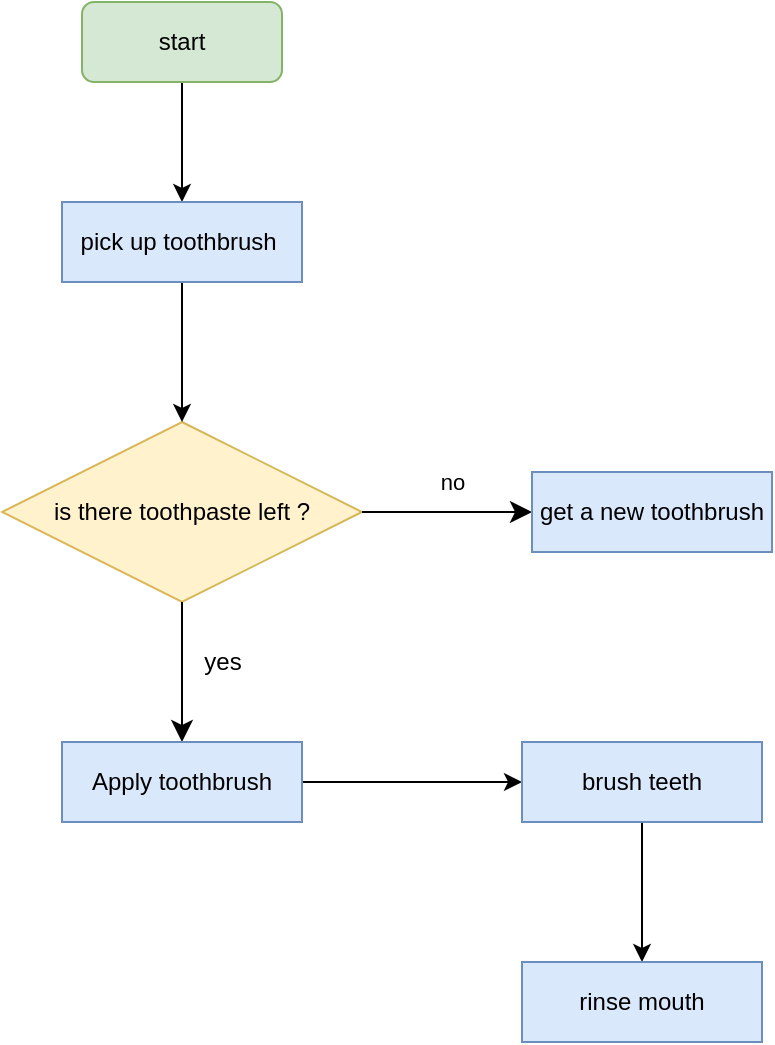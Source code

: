 <mxfile version="24.7.17">
  <diagram id="C5RBs43oDa-KdzZeNtuy" name="Page-1">
    <mxGraphModel dx="820" dy="1724" grid="1" gridSize="10" guides="1" tooltips="1" connect="1" arrows="1" fold="1" page="1" pageScale="1" pageWidth="827" pageHeight="1169" math="0" shadow="0">
      <root>
        <mxCell id="WIyWlLk6GJQsqaUBKTNV-0" />
        <mxCell id="WIyWlLk6GJQsqaUBKTNV-1" parent="WIyWlLk6GJQsqaUBKTNV-0" />
        <mxCell id="GR5yromeo0_nnMttp6pE-23" style="edgeStyle=orthogonalEdgeStyle;rounded=0;orthogonalLoop=1;jettySize=auto;html=1;entryX=0.5;entryY=0;entryDx=0;entryDy=0;" edge="1" parent="WIyWlLk6GJQsqaUBKTNV-1" source="GR5yromeo0_nnMttp6pE-0" target="GR5yromeo0_nnMttp6pE-3">
          <mxGeometry relative="1" as="geometry" />
        </mxCell>
        <mxCell id="GR5yromeo0_nnMttp6pE-0" value="start" style="rounded=1;whiteSpace=wrap;html=1;fillColor=#d5e8d4;strokeColor=#82b366;" vertex="1" parent="WIyWlLk6GJQsqaUBKTNV-1">
          <mxGeometry x="240" y="-1000" width="100" height="40" as="geometry" />
        </mxCell>
        <mxCell id="GR5yromeo0_nnMttp6pE-1" value="is there toothpaste left ?" style="rhombus;whiteSpace=wrap;html=1;fillColor=#fff2cc;strokeColor=#d6b656;" vertex="1" parent="WIyWlLk6GJQsqaUBKTNV-1">
          <mxGeometry x="200" y="-790" width="180" height="90" as="geometry" />
        </mxCell>
        <mxCell id="GR5yromeo0_nnMttp6pE-22" style="edgeStyle=orthogonalEdgeStyle;rounded=0;orthogonalLoop=1;jettySize=auto;html=1;entryX=0.5;entryY=0;entryDx=0;entryDy=0;" edge="1" parent="WIyWlLk6GJQsqaUBKTNV-1" source="GR5yromeo0_nnMttp6pE-3" target="GR5yromeo0_nnMttp6pE-1">
          <mxGeometry relative="1" as="geometry" />
        </mxCell>
        <mxCell id="GR5yromeo0_nnMttp6pE-3" value="pick up toothbrush&amp;nbsp;" style="rounded=0;whiteSpace=wrap;html=1;fillColor=#dae8fc;strokeColor=#6c8ebf;" vertex="1" parent="WIyWlLk6GJQsqaUBKTNV-1">
          <mxGeometry x="230" y="-900" width="120" height="40" as="geometry" />
        </mxCell>
        <mxCell id="GR5yromeo0_nnMttp6pE-6" value="yes" style="endArrow=classic;html=1;rounded=0;fontSize=12;startSize=8;endSize=8;curved=1;entryX=0.5;entryY=0;entryDx=0;entryDy=0;exitX=0.5;exitY=1;exitDx=0;exitDy=0;" edge="1" parent="WIyWlLk6GJQsqaUBKTNV-1" source="GR5yromeo0_nnMttp6pE-1" target="GR5yromeo0_nnMttp6pE-14">
          <mxGeometry x="-0.143" y="20" width="50" height="50" relative="1" as="geometry">
            <mxPoint x="335" y="-722" as="sourcePoint" />
            <mxPoint x="540" y="-640" as="targetPoint" />
            <mxPoint as="offset" />
          </mxGeometry>
        </mxCell>
        <mxCell id="GR5yromeo0_nnMttp6pE-7" style="edgeStyle=none;curved=1;rounded=0;orthogonalLoop=1;jettySize=auto;html=1;exitX=0.5;exitY=1;exitDx=0;exitDy=0;fontSize=12;startSize=8;endSize=8;" edge="1" parent="WIyWlLk6GJQsqaUBKTNV-1" source="GR5yromeo0_nnMttp6pE-3" target="GR5yromeo0_nnMttp6pE-3">
          <mxGeometry relative="1" as="geometry" />
        </mxCell>
        <mxCell id="GR5yromeo0_nnMttp6pE-8" value="" style="endArrow=classic;html=1;rounded=0;fontSize=12;startSize=8;endSize=8;curved=1;exitX=1;exitY=0.5;exitDx=0;exitDy=0;entryX=0;entryY=0.5;entryDx=0;entryDy=0;" edge="1" parent="WIyWlLk6GJQsqaUBKTNV-1" source="GR5yromeo0_nnMttp6pE-1" target="GR5yromeo0_nnMttp6pE-13">
          <mxGeometry width="50" height="50" relative="1" as="geometry">
            <mxPoint x="530" y="-770" as="sourcePoint" />
            <mxPoint x="460" y="-750" as="targetPoint" />
          </mxGeometry>
        </mxCell>
        <mxCell id="GR5yromeo0_nnMttp6pE-24" value="no" style="edgeLabel;html=1;align=center;verticalAlign=middle;resizable=0;points=[];" vertex="1" connectable="0" parent="GR5yromeo0_nnMttp6pE-8">
          <mxGeometry x="0.048" y="-2" relative="1" as="geometry">
            <mxPoint y="-17" as="offset" />
          </mxGeometry>
        </mxCell>
        <mxCell id="GR5yromeo0_nnMttp6pE-13" value="get a new toothbrush" style="rounded=0;whiteSpace=wrap;html=1;fillColor=#dae8fc;strokeColor=#6c8ebf;" vertex="1" parent="WIyWlLk6GJQsqaUBKTNV-1">
          <mxGeometry x="465" y="-765" width="120" height="40" as="geometry" />
        </mxCell>
        <mxCell id="GR5yromeo0_nnMttp6pE-25" style="edgeStyle=orthogonalEdgeStyle;rounded=0;orthogonalLoop=1;jettySize=auto;html=1;exitX=1;exitY=0.5;exitDx=0;exitDy=0;entryX=0;entryY=0.5;entryDx=0;entryDy=0;" edge="1" parent="WIyWlLk6GJQsqaUBKTNV-1" source="GR5yromeo0_nnMttp6pE-14" target="GR5yromeo0_nnMttp6pE-15">
          <mxGeometry relative="1" as="geometry" />
        </mxCell>
        <mxCell id="GR5yromeo0_nnMttp6pE-14" value="Apply toothbrush" style="rounded=0;whiteSpace=wrap;html=1;fillColor=#dae8fc;strokeColor=#6c8ebf;" vertex="1" parent="WIyWlLk6GJQsqaUBKTNV-1">
          <mxGeometry x="230" y="-630" width="120" height="40" as="geometry" />
        </mxCell>
        <mxCell id="GR5yromeo0_nnMttp6pE-26" style="edgeStyle=orthogonalEdgeStyle;rounded=0;orthogonalLoop=1;jettySize=auto;html=1;exitX=0.5;exitY=1;exitDx=0;exitDy=0;" edge="1" parent="WIyWlLk6GJQsqaUBKTNV-1" source="GR5yromeo0_nnMttp6pE-15" target="GR5yromeo0_nnMttp6pE-19">
          <mxGeometry relative="1" as="geometry" />
        </mxCell>
        <mxCell id="GR5yromeo0_nnMttp6pE-15" value="brush teeth" style="rounded=0;whiteSpace=wrap;html=1;fillColor=#dae8fc;strokeColor=#6c8ebf;" vertex="1" parent="WIyWlLk6GJQsqaUBKTNV-1">
          <mxGeometry x="460" y="-630" width="120" height="40" as="geometry" />
        </mxCell>
        <mxCell id="GR5yromeo0_nnMttp6pE-19" value="rinse mouth" style="rounded=0;whiteSpace=wrap;html=1;fillColor=#dae8fc;strokeColor=#6c8ebf;" vertex="1" parent="WIyWlLk6GJQsqaUBKTNV-1">
          <mxGeometry x="460" y="-520" width="120" height="40" as="geometry" />
        </mxCell>
      </root>
    </mxGraphModel>
  </diagram>
</mxfile>
